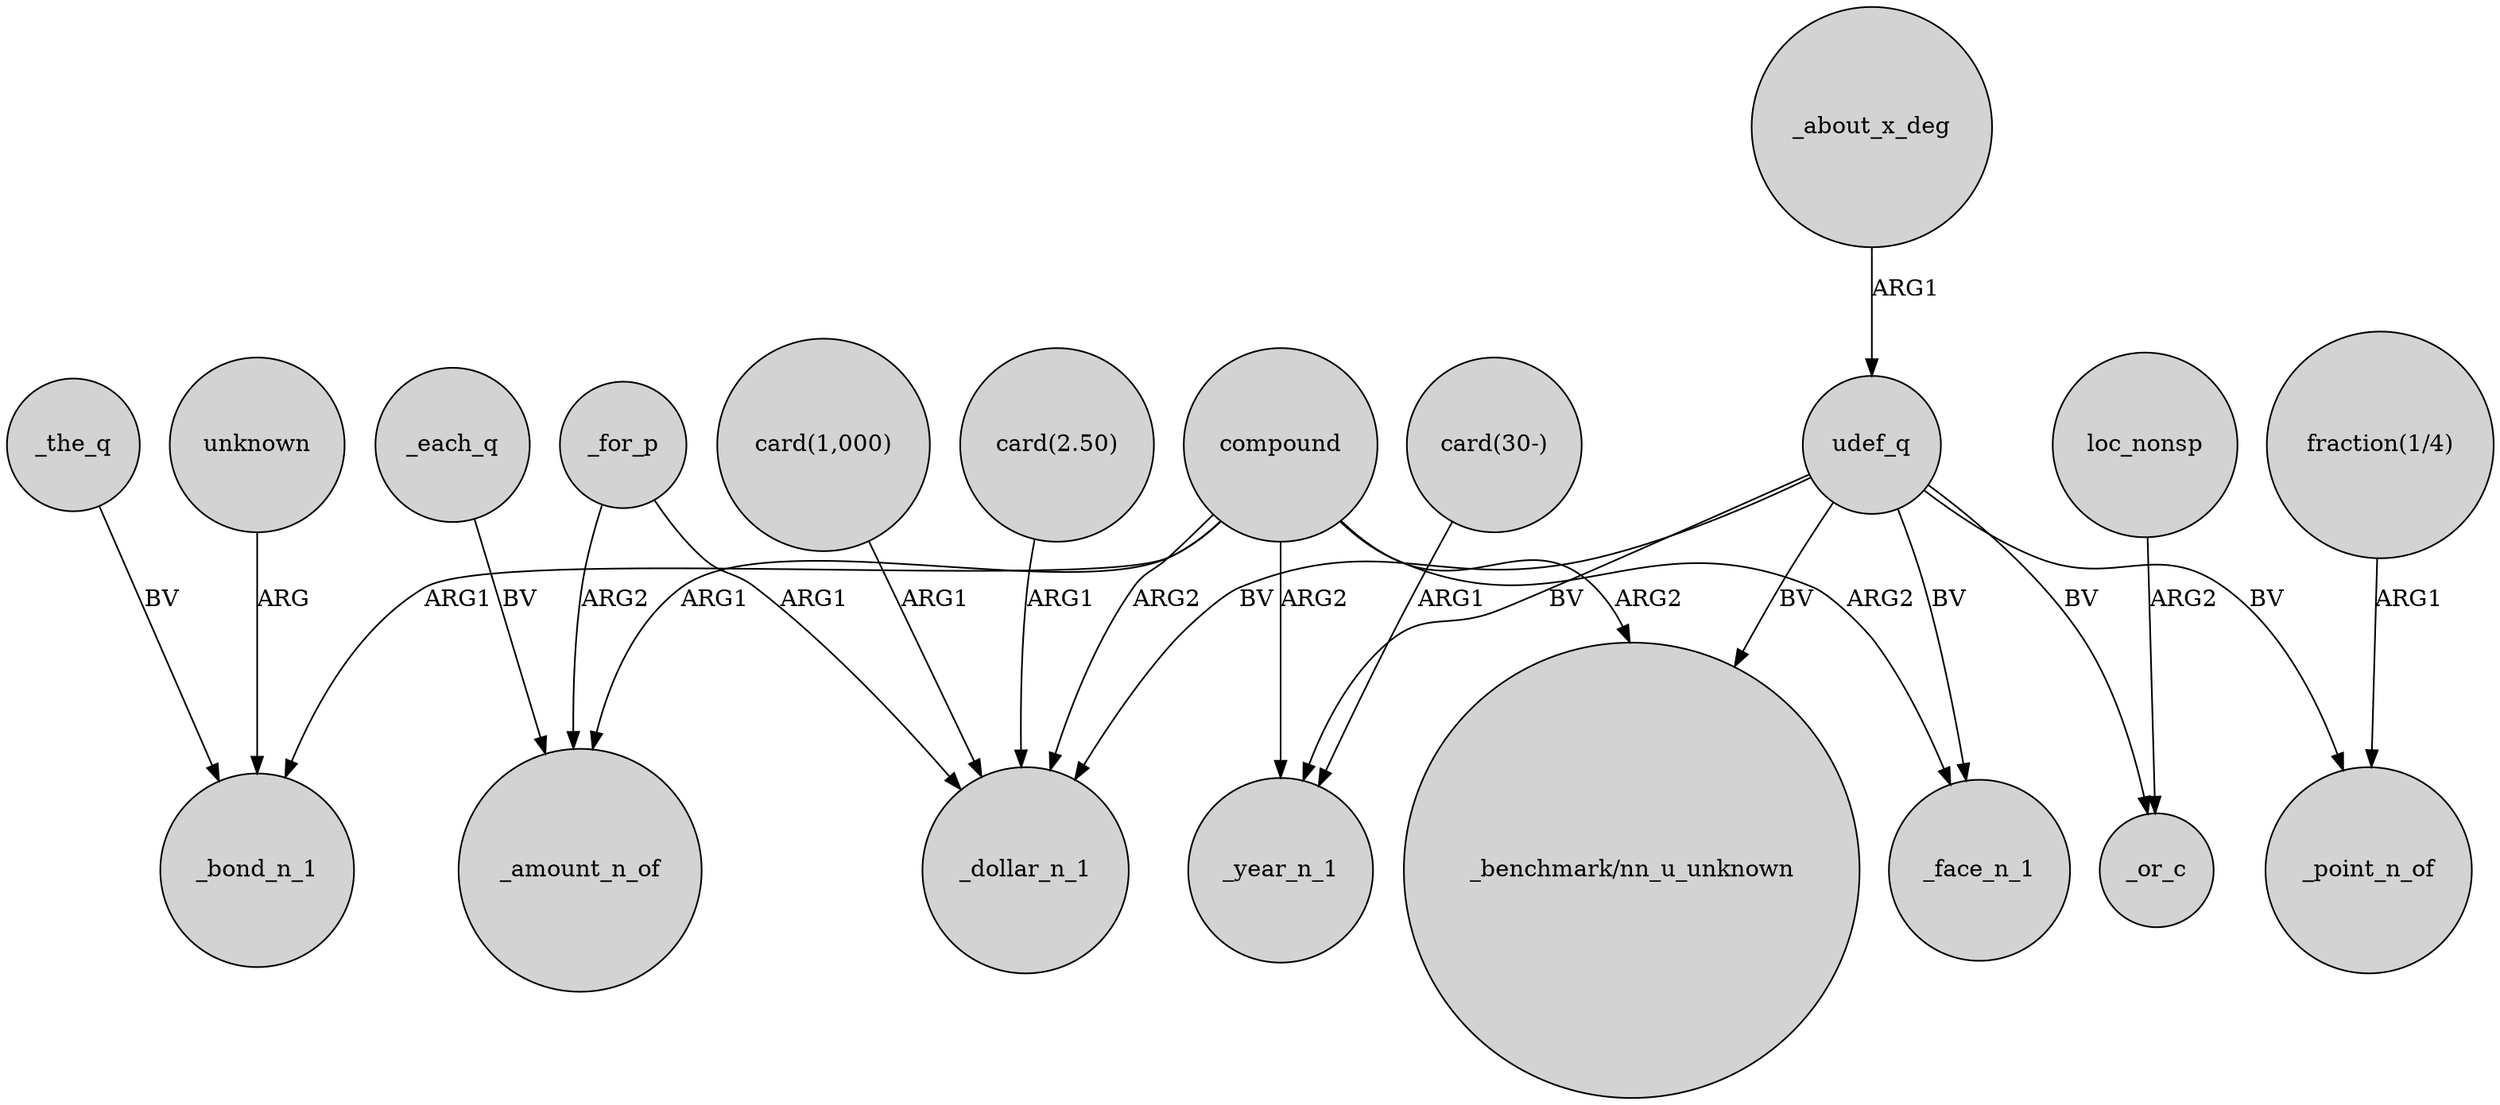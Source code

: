 digraph {
	node [shape=circle style=filled]
	udef_q -> _face_n_1 [label=BV]
	compound -> _face_n_1 [label=ARG2]
	compound -> _bond_n_1 [label=ARG1]
	_each_q -> _amount_n_of [label=BV]
	"card(30-)" -> _year_n_1 [label=ARG1]
	udef_q -> "_benchmark/nn_u_unknown" [label=BV]
	udef_q -> _or_c [label=BV]
	_about_x_deg -> udef_q [label=ARG1]
	"card(1,000)" -> _dollar_n_1 [label=ARG1]
	compound -> _amount_n_of [label=ARG1]
	compound -> "_benchmark/nn_u_unknown" [label=ARG2]
	_the_q -> _bond_n_1 [label=BV]
	_for_p -> _dollar_n_1 [label=ARG1]
	unknown -> _bond_n_1 [label=ARG]
	"fraction(1/4)" -> _point_n_of [label=ARG1]
	compound -> _year_n_1 [label=ARG2]
	udef_q -> _year_n_1 [label=BV]
	_for_p -> _amount_n_of [label=ARG2]
	compound -> _dollar_n_1 [label=ARG2]
	loc_nonsp -> _or_c [label=ARG2]
	"card(2.50)" -> _dollar_n_1 [label=ARG1]
	udef_q -> _dollar_n_1 [label=BV]
	udef_q -> _point_n_of [label=BV]
}
